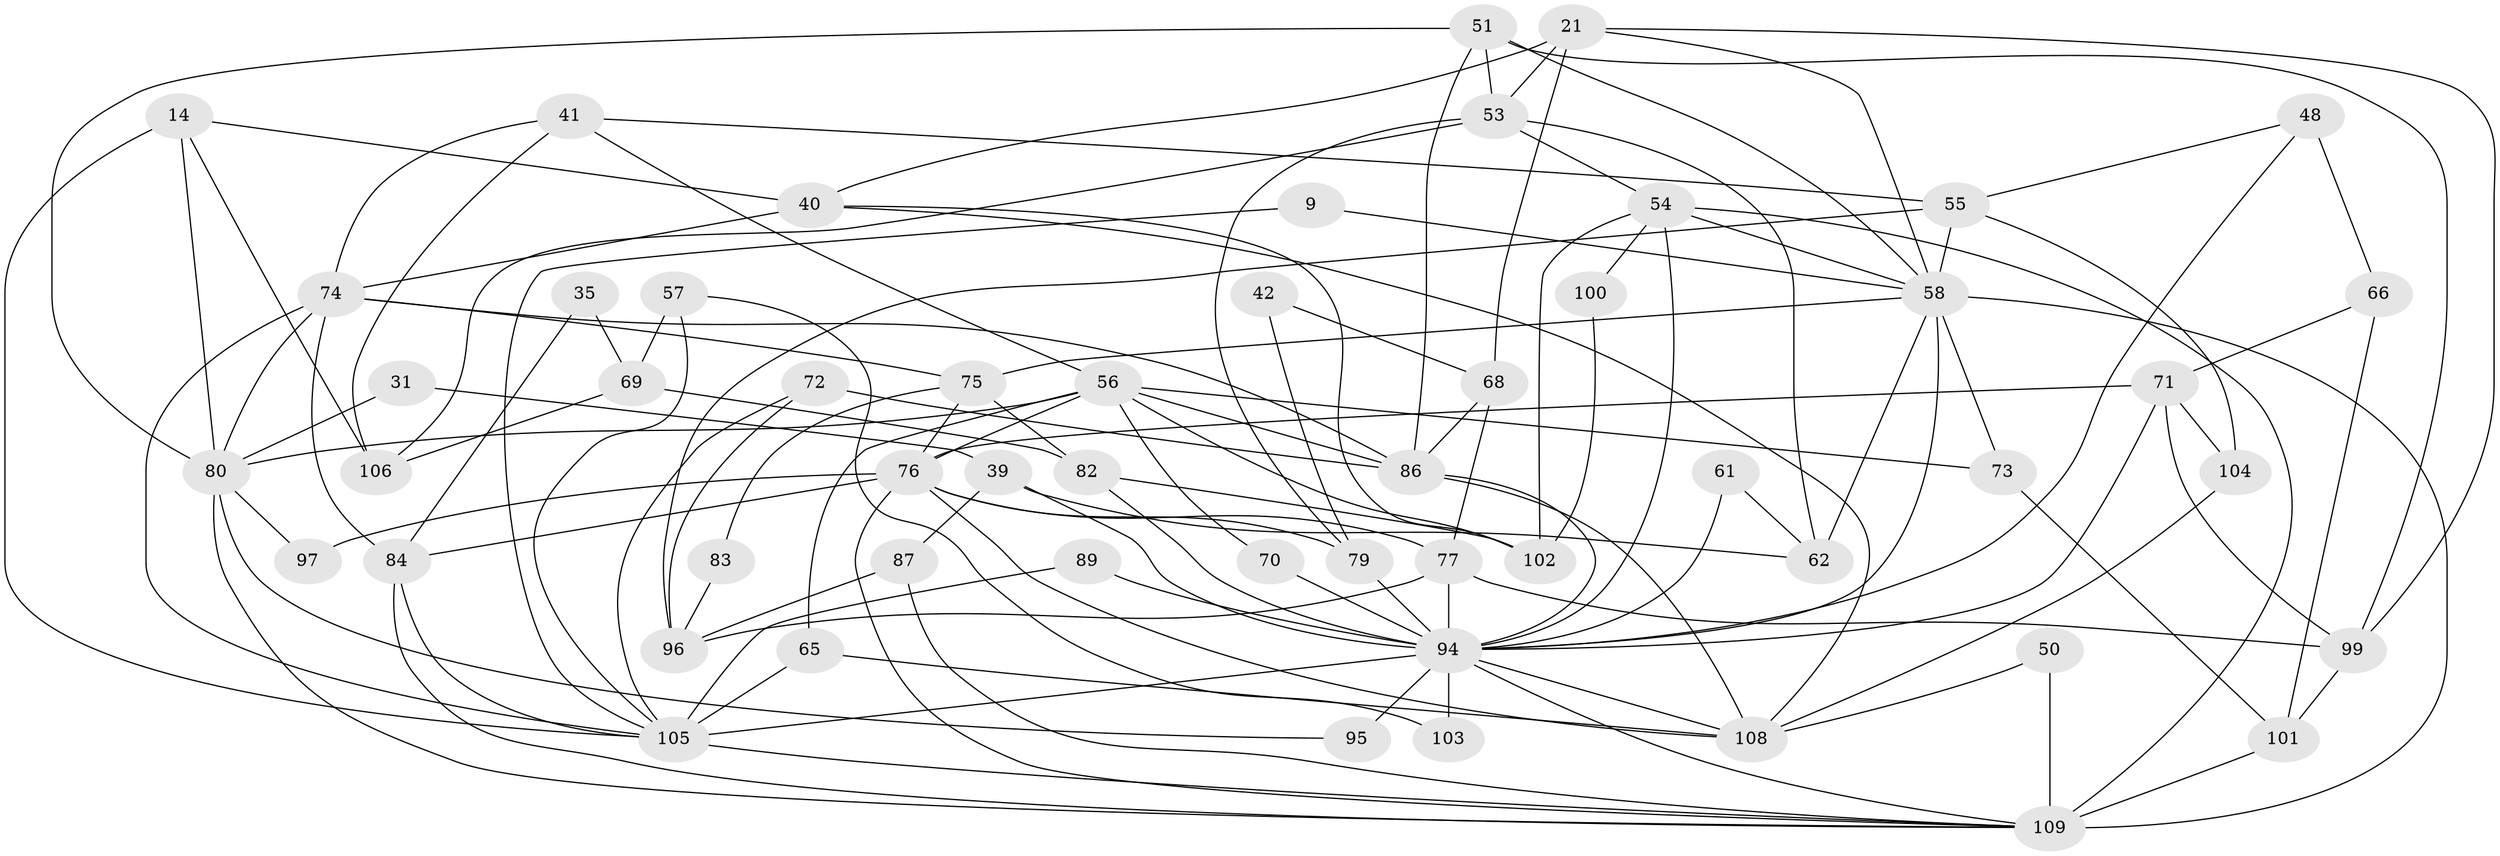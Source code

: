 // original degree distribution, {3: 0.3211009174311927, 4: 0.27522935779816515, 6: 0.11009174311926606, 2: 0.11009174311926606, 7: 0.05504587155963303, 5: 0.11926605504587157, 8: 0.009174311926605505}
// Generated by graph-tools (version 1.1) at 2025/49/03/09/25 04:49:02]
// undirected, 54 vertices, 125 edges
graph export_dot {
graph [start="1"]
  node [color=gray90,style=filled];
  9;
  14;
  21;
  31;
  35;
  39;
  40 [super="+29"];
  41;
  42;
  48;
  50;
  51;
  53 [super="+20"];
  54 [super="+47+30"];
  55;
  56 [super="+36"];
  57;
  58 [super="+49+45+37"];
  61;
  62;
  65;
  66;
  68;
  69;
  70;
  71;
  72;
  73;
  74 [super="+2+43+38"];
  75 [super="+52"];
  76 [super="+8+24+63"];
  77;
  79;
  80 [super="+44"];
  82 [super="+18"];
  83;
  84 [super="+27+26"];
  86 [super="+81+64"];
  87;
  89 [super="+17"];
  94 [super="+93+1+92+88"];
  95 [super="+19"];
  96 [super="+33"];
  97;
  99 [super="+78"];
  100;
  101;
  102 [super="+25"];
  103;
  104;
  105 [super="+91+46+15+90"];
  106;
  108 [super="+85+34"];
  109 [super="+10+98+107"];
  9 -- 105;
  9 -- 58;
  14 -- 105;
  14 -- 80;
  14 -- 106;
  14 -- 40;
  21 -- 68;
  21 -- 40;
  21 -- 53;
  21 -- 99;
  21 -- 58;
  31 -- 39;
  31 -- 80;
  35 -- 69;
  35 -- 84;
  39 -- 87;
  39 -- 62;
  39 -- 94;
  40 -- 102 [weight=2];
  40 -- 74 [weight=2];
  40 -- 108;
  41 -- 106;
  41 -- 55;
  41 -- 56;
  41 -- 74;
  42 -- 79;
  42 -- 68;
  48 -- 55;
  48 -- 66;
  48 -- 94;
  50 -- 109 [weight=5];
  50 -- 108;
  51 -- 80;
  51 -- 99;
  51 -- 58;
  51 -- 53;
  51 -- 86;
  53 -- 106;
  53 -- 62;
  53 -- 79;
  53 -- 54;
  54 -- 58;
  54 -- 102;
  54 -- 94 [weight=4];
  54 -- 100;
  54 -- 109;
  55 -- 58;
  55 -- 104;
  55 -- 96;
  56 -- 70;
  56 -- 73;
  56 -- 65;
  56 -- 80;
  56 -- 102;
  56 -- 86 [weight=2];
  56 -- 76 [weight=2];
  57 -- 69;
  57 -- 105;
  57 -- 103;
  58 -- 109 [weight=5];
  58 -- 73;
  58 -- 94;
  58 -- 62;
  58 -- 75 [weight=2];
  61 -- 62;
  61 -- 94;
  65 -- 105;
  65 -- 108 [weight=2];
  66 -- 71;
  66 -- 101;
  68 -- 77;
  68 -- 86;
  69 -- 106;
  69 -- 82;
  70 -- 94;
  71 -- 99 [weight=2];
  71 -- 94;
  71 -- 104;
  71 -- 76;
  72 -- 86;
  72 -- 96;
  72 -- 105;
  73 -- 101;
  74 -- 105 [weight=3];
  74 -- 84;
  74 -- 75;
  74 -- 80;
  74 -- 86 [weight=4];
  75 -- 82;
  75 -- 83;
  75 -- 76;
  76 -- 109;
  76 -- 79;
  76 -- 108 [weight=2];
  76 -- 97;
  76 -- 84 [weight=2];
  76 -- 77;
  77 -- 99;
  77 -- 94 [weight=2];
  77 -- 96;
  79 -- 94 [weight=3];
  80 -- 97;
  80 -- 95;
  80 -- 109;
  82 -- 94;
  82 -- 102;
  83 -- 96;
  84 -- 109 [weight=2];
  84 -- 105;
  86 -- 108 [weight=3];
  86 -- 94;
  87 -- 96;
  87 -- 109;
  89 -- 105 [weight=3];
  89 -- 94;
  94 -- 95 [weight=2];
  94 -- 103 [weight=2];
  94 -- 105 [weight=3];
  94 -- 109;
  94 -- 108;
  99 -- 101;
  100 -- 102;
  101 -- 109;
  104 -- 108;
  105 -- 109;
}
